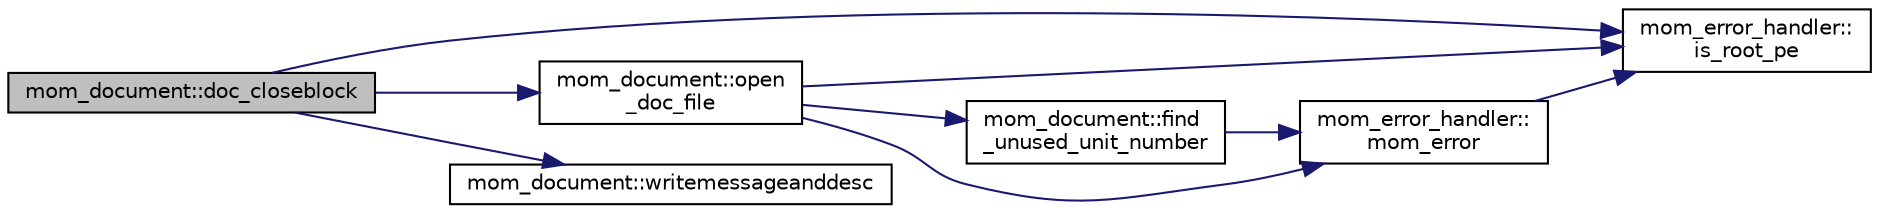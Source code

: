 digraph "mom_document::doc_closeblock"
{
 // INTERACTIVE_SVG=YES
 // LATEX_PDF_SIZE
  edge [fontname="Helvetica",fontsize="10",labelfontname="Helvetica",labelfontsize="10"];
  node [fontname="Helvetica",fontsize="10",shape=record];
  rankdir="LR";
  Node1 [label="mom_document::doc_closeblock",height=0.2,width=0.4,color="black", fillcolor="grey75", style="filled", fontcolor="black",tooltip="This subroutine handles documentation for closing a parameter block."];
  Node1 -> Node2 [color="midnightblue",fontsize="10",style="solid",fontname="Helvetica"];
  Node2 [label="mom_error_handler::\lis_root_pe",height=0.2,width=0.4,color="black", fillcolor="white", style="filled",URL="$namespacemom__error__handler.html#ad5f00a53059c72fe2332d1436c80ca71",tooltip="This returns .true. if the current PE is the root PE."];
  Node1 -> Node3 [color="midnightblue",fontsize="10",style="solid",fontname="Helvetica"];
  Node3 [label="mom_document::open\l_doc_file",height=0.2,width=0.4,color="black", fillcolor="white", style="filled",URL="$namespacemom__document.html#aab976b6c6c9c01833438d217fca228a4",tooltip="This subroutine allocates and populates a structure that controls where the documentation occurs and ..."];
  Node3 -> Node4 [color="midnightblue",fontsize="10",style="solid",fontname="Helvetica"];
  Node4 [label="mom_document::find\l_unused_unit_number",height=0.2,width=0.4,color="black", fillcolor="white", style="filled",URL="$namespacemom__document.html#a5f2661445a72a7d0f774677e91366db5",tooltip="Find an unused unit number, returning >0 if found, and triggering a FATAL error if not."];
  Node4 -> Node5 [color="midnightblue",fontsize="10",style="solid",fontname="Helvetica"];
  Node5 [label="mom_error_handler::\lmom_error",height=0.2,width=0.4,color="black", fillcolor="white", style="filled",URL="$namespacemom__error__handler.html#a460cfb79a06c29fc249952c2a3710d67",tooltip="This provides a convenient interface for writing an mpp_error message with run-time filter based on a..."];
  Node5 -> Node2 [color="midnightblue",fontsize="10",style="solid",fontname="Helvetica"];
  Node3 -> Node2 [color="midnightblue",fontsize="10",style="solid",fontname="Helvetica"];
  Node3 -> Node5 [color="midnightblue",fontsize="10",style="solid",fontname="Helvetica"];
  Node1 -> Node6 [color="midnightblue",fontsize="10",style="solid",fontname="Helvetica"];
  Node6 [label="mom_document::writemessageanddesc",height=0.2,width=0.4,color="black", fillcolor="white", style="filled",URL="$namespacemom__document.html#a249e7992a57539508d07c71c6fcabaeb",tooltip="This subroutine writes out the message and description to the documetation files."];
}
